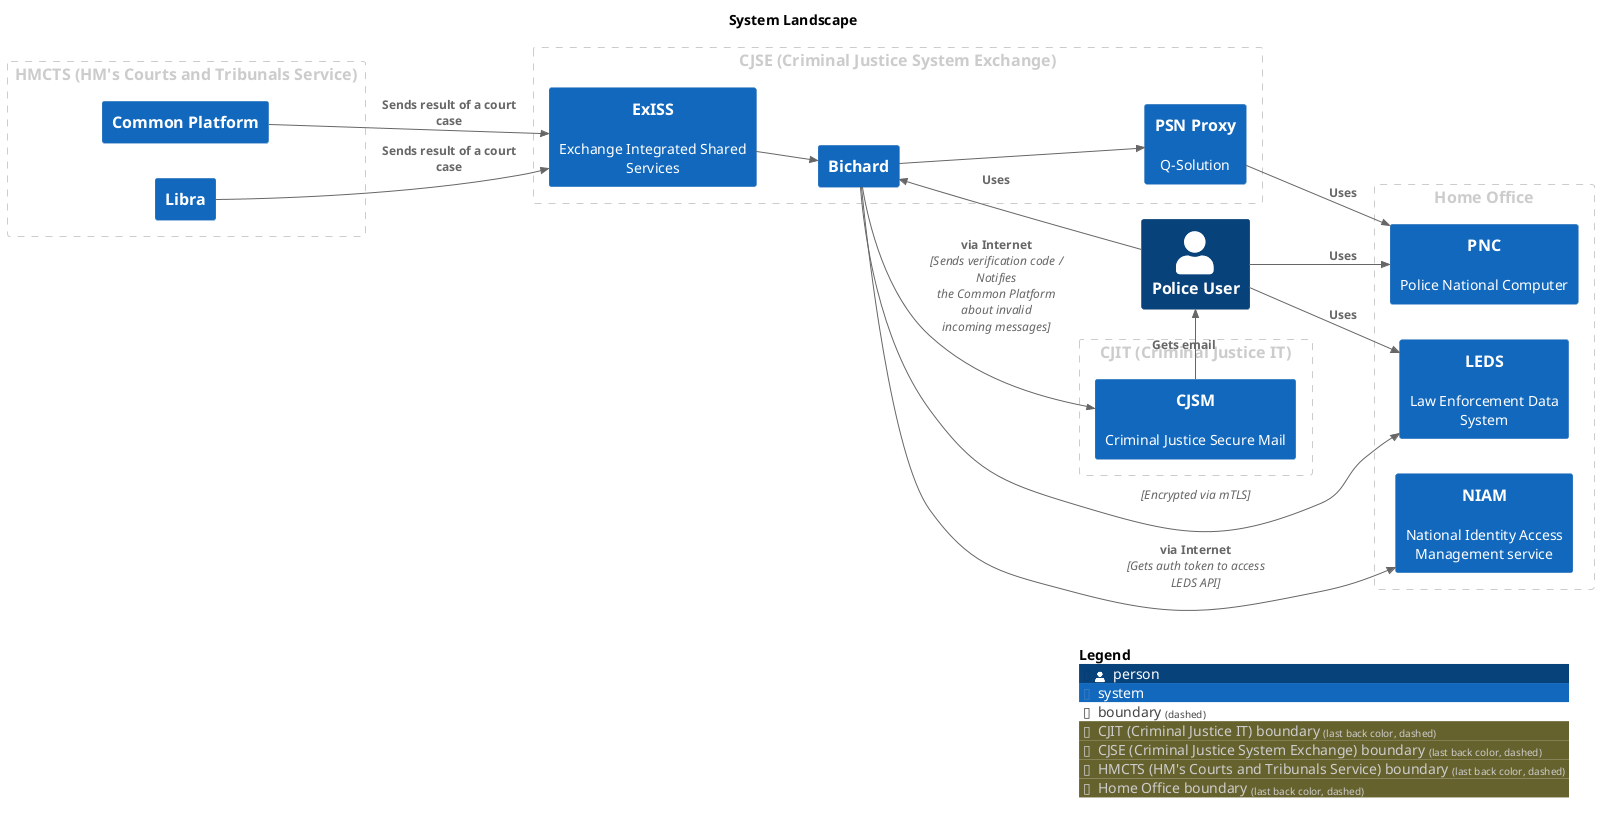 @startuml
set separator none
title System Landscape

left to right direction

!include <C4/C4>
!include <C4/C4_Context>

AddBoundaryTag("CJIT (Criminal Justice IT)", $borderColor="#cccccc", $fontColor="#cccccc", $borderStyle="dashed")
Boundary(group_1, "CJIT (Criminal Justice IT)", $tags="CJIT (Criminal Justice IT)") {
  System(CJSM, "CJSM", $descr="Criminal Justice Secure Mail", $tags="", $link="")
}

AddBoundaryTag("CJSE (Criminal Justice System Exchange)", $borderColor="#cccccc", $fontColor="#cccccc", $borderStyle="dashed")
Boundary(group_2, "CJSE (Criminal Justice System Exchange)", $tags="CJSE (Criminal Justice System Exchange)") {
  System(PSNProxy, "PSN Proxy", $descr="Q-Solution", $tags="", $link="")
  System(ExISS, "ExISS", $descr="Exchange Integrated Shared Services", $tags="", $link="")
  System(Bichard, "Bichard", $descr="", $tags="", $link="")
}

AddBoundaryTag("HMCTS (HM's Courts and Tribunals Service)", $borderColor="#cccccc", $fontColor="#cccccc", $borderStyle="dashed")
Boundary(group_3, "HMCTS (HM's Courts and Tribunals Service)", $tags="HMCTS (HM's Courts and Tribunals Service)") {
  System(CommonPlatform, "Common Platform", $descr="", $tags="", $link="")
  System(Libra, "Libra", $descr="", $tags="", $link="")
}

AddBoundaryTag("Home Office", $borderColor="#cccccc", $fontColor="#cccccc", $borderStyle="dashed")
Boundary(group_4, "Home Office", $tags="Home Office") {
  System(PNC, "PNC", $descr="Police National Computer", $tags="", $link="")
  System(LEDS, "LEDS", $descr="Law Enforcement Data System", $tags="", $link="")
  System(NIAM, "NIAM", $descr="National Identity Access Management service", $tags="", $link="")
}

Person(PoliceUser, "Police User", $descr="", $tags="", $link="")

Rel(Bichard, NIAM, "via Internet", $techn="Gets auth token to access LEDS API", $tags="", $link="")
Rel(Bichard, LEDS, "", $techn="Encrypted via mTLS", $tags="", $link="")
Rel(PoliceUser, PNC, "Uses", $techn="", $tags="", $link="")
Rel(PoliceUser, LEDS, "Uses", $techn="", $tags="", $link="")
Rel(PoliceUser, Bichard, "Uses", $techn="", $tags="", $link="")
Rel(CJSM, PoliceUser, "Gets email", $techn="", $tags="", $link="")
Rel(CommonPlatform, ExISS, "Sends result of a court case", $techn="", $tags="", $link="")
Rel(Libra, ExISS, "Sends result of a court case", $techn="", $tags="", $link="")
Rel(PSNProxy, PNC, "Uses", $techn="", $tags="", $link="")
Rel(Bichard, PSNProxy, "", $techn="", $tags="", $link="")
Rel(Bichard, CJSM, "via Internet", $techn="Sends verification code / Notifies the Common Platform about invalid incoming messages", $tags="", $link="")
Rel(ExISS, Bichard, "", $techn="", $tags="", $link="")

SHOW_LEGEND(true)
@enduml